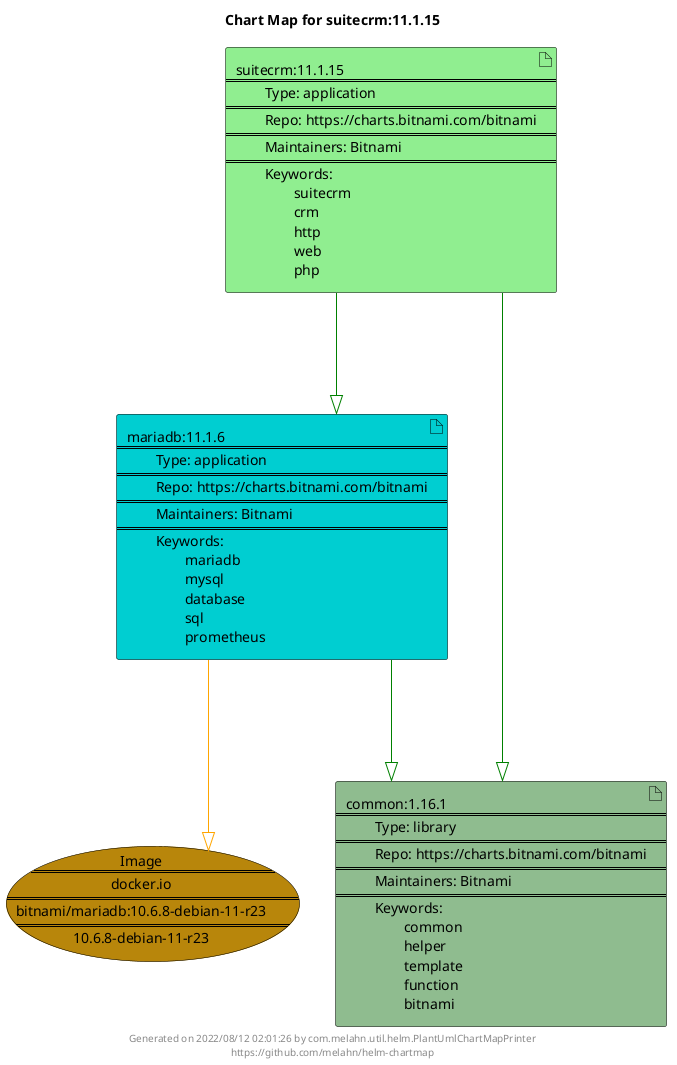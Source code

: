 @startuml
skinparam linetype ortho
skinparam backgroundColor white
skinparam usecaseBorderColor black
skinparam usecaseArrowColor LightSlateGray
skinparam artifactBorderColor black
skinparam artifactArrowColor LightSlateGray

title Chart Map for suitecrm:11.1.15

'There are 3 referenced Helm Charts
artifact "mariadb:11.1.6\n====\n\tType: application\n====\n\tRepo: https://charts.bitnami.com/bitnami\n====\n\tMaintainers: Bitnami\n====\n\tKeywords: \n\t\tmariadb\n\t\tmysql\n\t\tdatabase\n\t\tsql\n\t\tprometheus" as mariadb_11_1_6 #DarkTurquoise
artifact "common:1.16.1\n====\n\tType: library\n====\n\tRepo: https://charts.bitnami.com/bitnami\n====\n\tMaintainers: Bitnami\n====\n\tKeywords: \n\t\tcommon\n\t\thelper\n\t\ttemplate\n\t\tfunction\n\t\tbitnami" as common_1_16_1 #DarkSeaGreen
artifact "suitecrm:11.1.15\n====\n\tType: application\n====\n\tRepo: https://charts.bitnami.com/bitnami\n====\n\tMaintainers: Bitnami\n====\n\tKeywords: \n\t\tsuitecrm\n\t\tcrm\n\t\thttp\n\t\tweb\n\t\tphp" as suitecrm_11_1_15 #LightGreen

'There is one referenced Docker Image
usecase "Image\n====\ndocker.io\n====\nbitnami/mariadb:10.6.8-debian-11-r23\n====\n10.6.8-debian-11-r23" as docker_io_bitnami_mariadb_10_6_8_debian_11_r23 #DarkGoldenRod

'Chart Dependencies
suitecrm_11_1_15--[#green]-|>common_1_16_1
suitecrm_11_1_15--[#green]-|>mariadb_11_1_6
mariadb_11_1_6--[#green]-|>common_1_16_1
mariadb_11_1_6--[#orange]-|>docker_io_bitnami_mariadb_10_6_8_debian_11_r23

center footer Generated on 2022/08/12 02:01:26 by com.melahn.util.helm.PlantUmlChartMapPrinter\nhttps://github.com/melahn/helm-chartmap
@enduml
